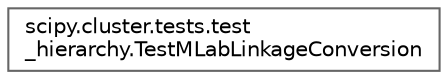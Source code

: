 digraph "Graphical Class Hierarchy"
{
 // LATEX_PDF_SIZE
  bgcolor="transparent";
  edge [fontname=Helvetica,fontsize=10,labelfontname=Helvetica,labelfontsize=10];
  node [fontname=Helvetica,fontsize=10,shape=box,height=0.2,width=0.4];
  rankdir="LR";
  Node0 [id="Node000000",label="scipy.cluster.tests.test\l_hierarchy.TestMLabLinkageConversion",height=0.2,width=0.4,color="grey40", fillcolor="white", style="filled",URL="$dc/d99/classscipy_1_1cluster_1_1tests_1_1test__hierarchy_1_1TestMLabLinkageConversion.html",tooltip=" "];
}
